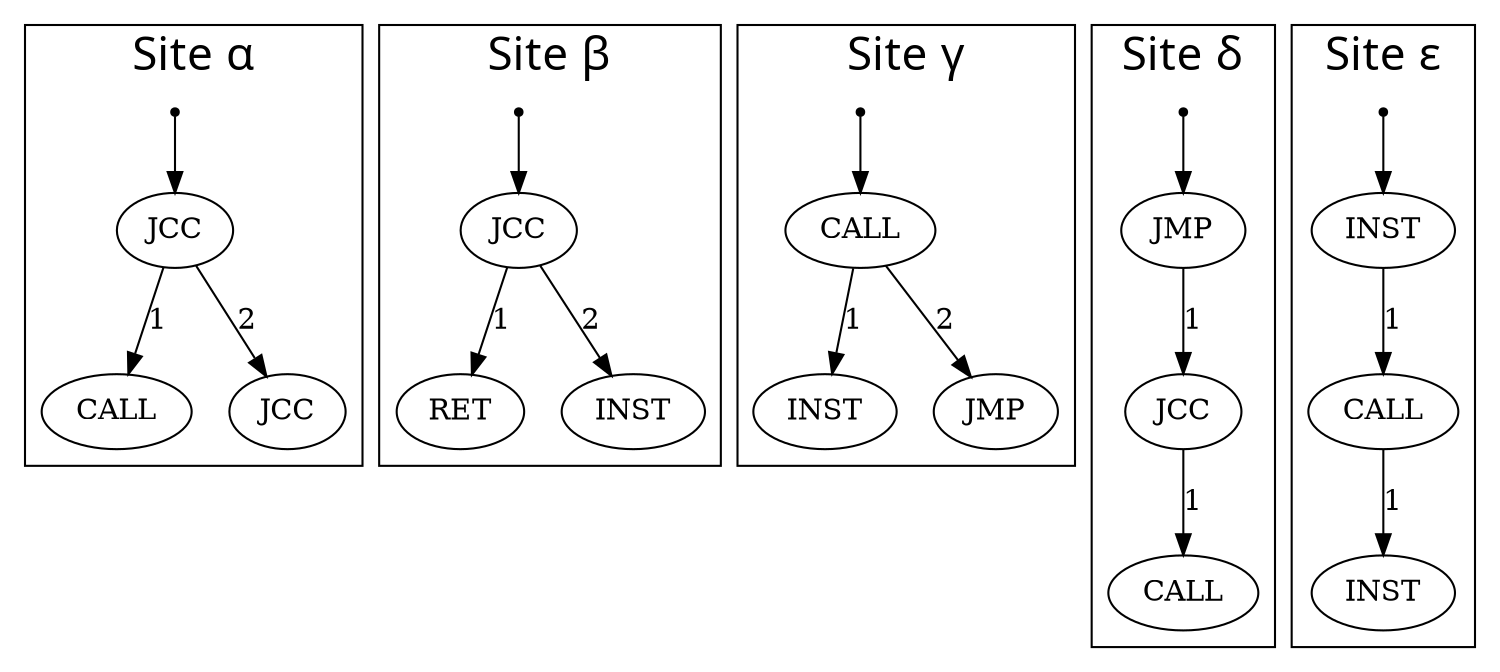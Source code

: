 digraph G{
fontname=cmr10
"1_0" [shape=point]
"1_1" [label="JCC"]
"1_2" [label="CALL"]
"1_3" [label="JCC"]

"2_0" [shape=point]
"2_1" [label="JCC"]
"2_2" [label="RET"]
"2_3" [label="INST"]

"3_0" [shape=point]
"3_1" [label="CALL"]
"3_2" [label="INST"]
"3_3" [label="JMP"]

"4_0" [shape=point]
"4_1" [label="JMP"]
"4_2" [label="JCC"]
"4_3" [label="CALL"]

"5_0" [shape=point]
"5_1" [label="INST"]
"5_2" [label="CALL"]
"5_3" [label="INST"]

"1_0" -> "1_1"
"1_1" -> "1_2" [label="1"]
"1_1" -> "1_3" [label="2"]

"2_0" -> "2_1"
"2_1" -> "2_2" [label="1"]
"2_1" -> "2_3" [label="2"]

"3_0" -> "3_1"
"3_1" -> "3_2" [label="1"]
"3_1" -> "3_3" [label="2"]

"4_0" -> "4_1"
"4_1" -> "4_2" [label="1"]
"4_2" -> "4_3" [label="1"]

"5_0" -> "5_1"
"5_1" -> "5_2" [label="1"]
"5_2" -> "5_3" [label="1"]

subgraph cluster1 { 
fontsize = 22;
label="Site &alpha;"
"1_0"
"1_1"
"1_2"
"1_3"
} 
subgraph cluster2 { 
fontsize = 22;
label="Site &beta;"
"2_0"
"2_1"
"2_2"
"2_3"
} 
subgraph cluster3 { 
fontsize = 22;
label="Site &gamma;"
"3_0"
"3_1"
"3_2"
"3_3"
} 
subgraph cluster4 { 
fontsize = 22;
label="Site &delta;"
"4_0"
"4_1"
"4_2"
"4_3"
} 
subgraph cluster5 { 
fontsize = 22;
label="Site &epsilon;"
"5_0"
"5_1"
"5_2"
"5_3"
} 
}


